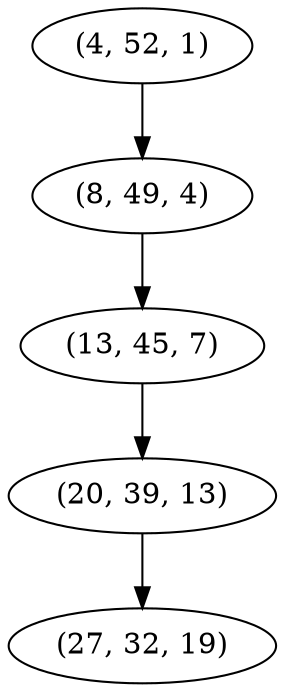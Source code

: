 digraph tree {
    "(4, 52, 1)";
    "(8, 49, 4)";
    "(13, 45, 7)";
    "(20, 39, 13)";
    "(27, 32, 19)";
    "(4, 52, 1)" -> "(8, 49, 4)";
    "(8, 49, 4)" -> "(13, 45, 7)";
    "(13, 45, 7)" -> "(20, 39, 13)";
    "(20, 39, 13)" -> "(27, 32, 19)";
}

